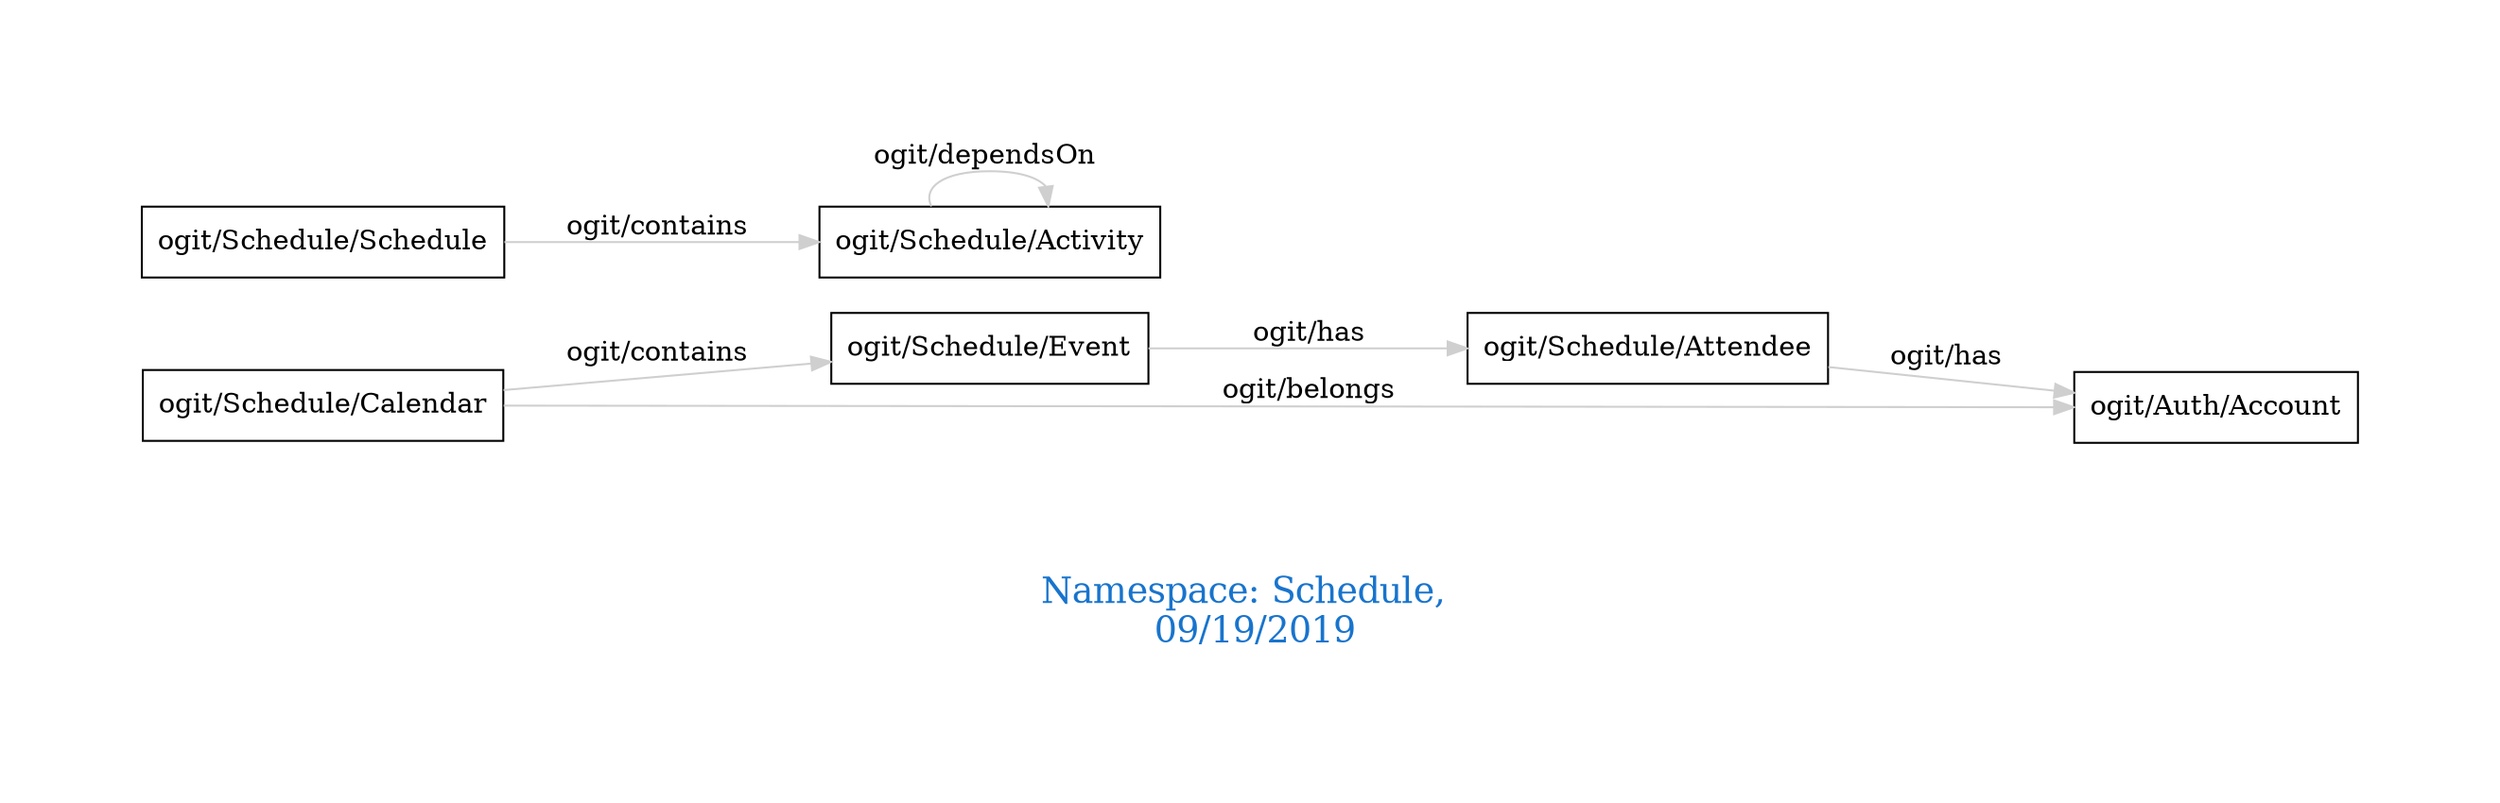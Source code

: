 digraph OGIT_ontology {
 graph [ rankdir= LR,pad=1 
fontsize = 18,
fontcolor= dodgerblue3,label = "\n\n\nNamespace: Schedule, \n 09/19/2019"];
node[shape=polygon];
edge [  color="gray81"];

   "ogit/Schedule/Calendar" -> "ogit/Schedule/Event" [label="   ogit/contains    "];
   "ogit/Schedule/Schedule" -> "ogit/Schedule/Activity" [label="   ogit/contains    "];
   "ogit/Schedule/Calendar" -> "ogit/Auth/Account" [label="   ogit/belongs    "];
   "ogit/Schedule/Attendee" -> "ogit/Auth/Account" [label="   ogit/has    "];
   "ogit/Schedule/Event" -> "ogit/Schedule/Attendee" [label="   ogit/has    "];
   "ogit/Schedule/Activity" -> "ogit/Schedule/Activity" [label="   ogit/dependsOn    "];
}
